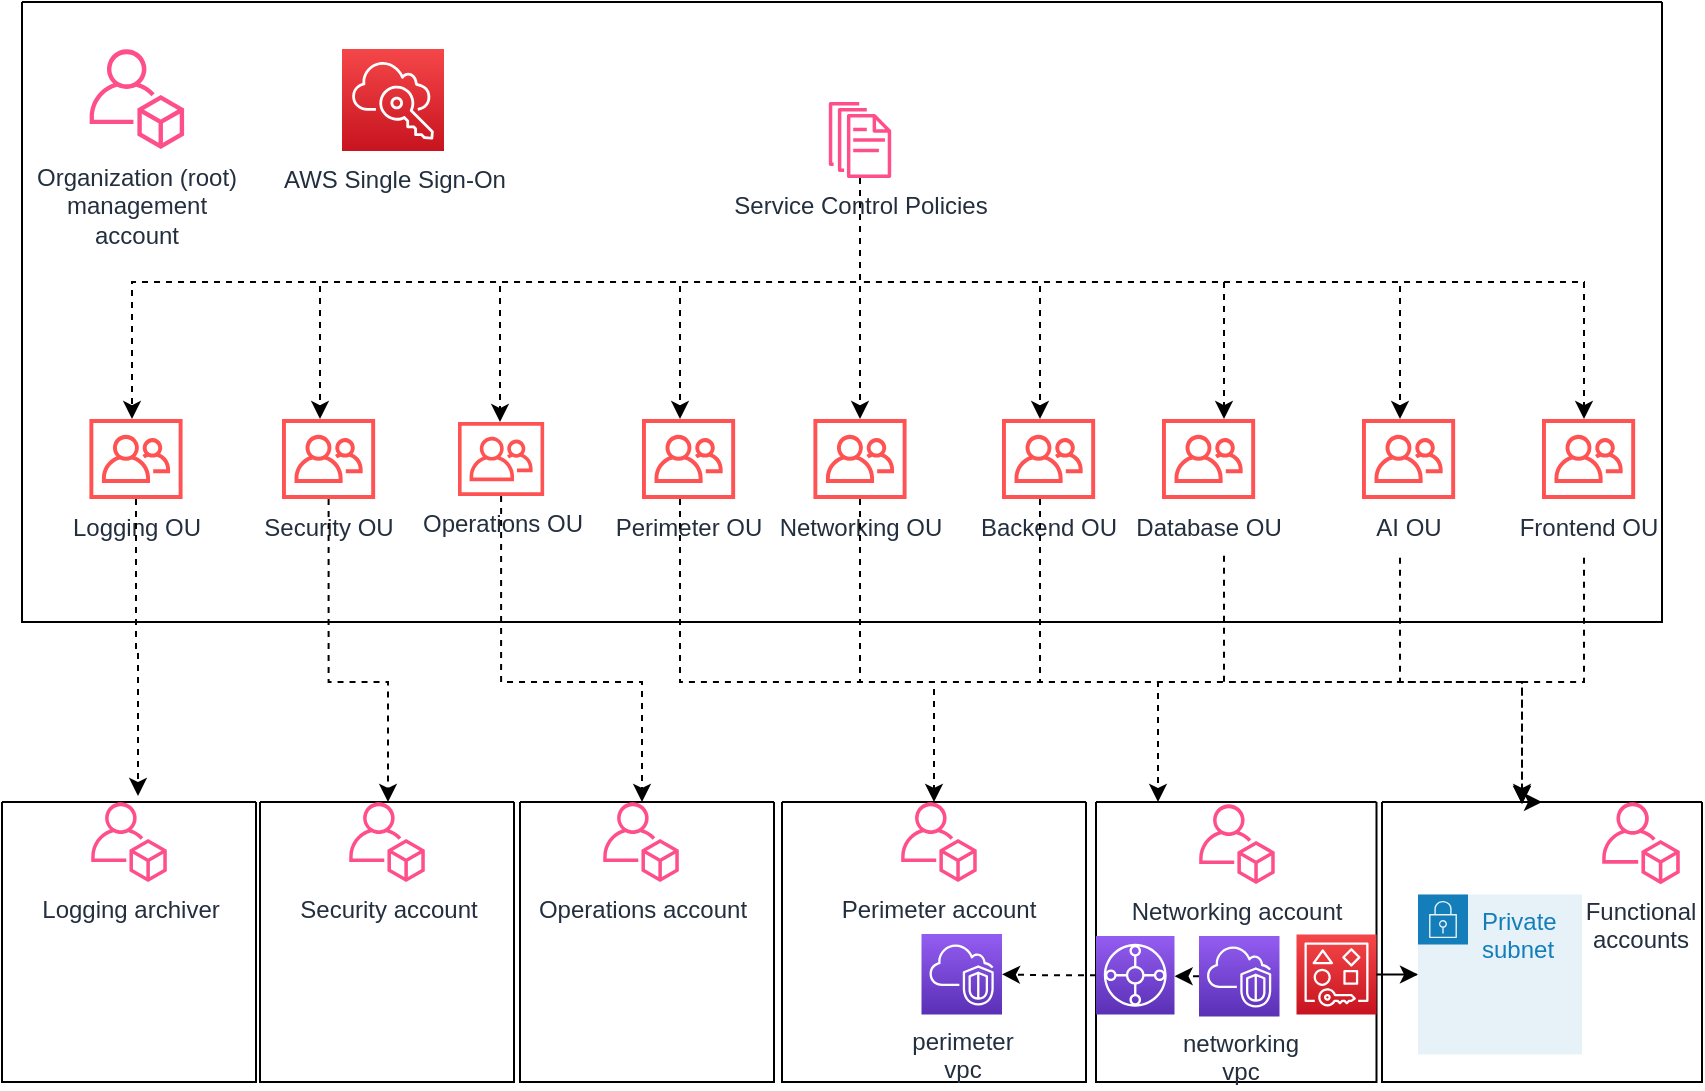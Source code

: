 <mxfile version="15.6.8" type="device"><diagram id="RuzPeLcrMqmiC3Aa-SJ0" name="Page-1"><mxGraphModel dx="1426" dy="751" grid="1" gridSize="10" guides="1" tooltips="1" connect="1" arrows="1" fold="1" page="1" pageScale="1" pageWidth="850" pageHeight="1100" math="0" shadow="0"><root><mxCell id="0"/><mxCell id="1" parent="0"/><mxCell id="csrMZ0opu0RkEJ2Ew3az-4" value="" style="swimlane;startSize=0;" parent="1" vertex="1"><mxGeometry x="10" y="60" width="820" height="310" as="geometry"/></mxCell><mxCell id="csrMZ0opu0RkEJ2Ew3az-5" value="&lt;div&gt;Organization (root)&lt;br&gt;&lt;/div&gt;&lt;div&gt; management &lt;br&gt;&lt;/div&gt;&lt;div&gt;account&lt;/div&gt;" style="sketch=0;outlineConnect=0;fontColor=#232F3E;gradientColor=none;fillColor=#FF4F8B;strokeColor=none;dashed=0;verticalLabelPosition=bottom;verticalAlign=top;align=center;html=1;fontSize=12;fontStyle=0;aspect=fixed;pointerEvents=1;shape=mxgraph.aws4.organizations_account;" parent="csrMZ0opu0RkEJ2Ew3az-4" vertex="1"><mxGeometry x="33.71" y="23.5" width="47.44" height="50" as="geometry"/></mxCell><mxCell id="csrMZ0opu0RkEJ2Ew3az-6" value="AWS Single Sign-On" style="sketch=0;points=[[0,0,0],[0.25,0,0],[0.5,0,0],[0.75,0,0],[1,0,0],[0,1,0],[0.25,1,0],[0.5,1,0],[0.75,1,0],[1,1,0],[0,0.25,0],[0,0.5,0],[0,0.75,0],[1,0.25,0],[1,0.5,0],[1,0.75,0]];outlineConnect=0;fontColor=#232F3E;gradientColor=#F54749;gradientDirection=north;fillColor=#C7131F;strokeColor=#ffffff;dashed=0;verticalLabelPosition=bottom;verticalAlign=top;align=center;html=1;fontSize=12;fontStyle=0;aspect=fixed;shape=mxgraph.aws4.resourceIcon;resIcon=mxgraph.aws4.single_sign_on;" parent="csrMZ0opu0RkEJ2Ew3az-4" vertex="1"><mxGeometry x="160" y="23.5" width="51" height="51" as="geometry"/></mxCell><mxCell id="csrMZ0opu0RkEJ2Ew3az-7" value="Backend OU" style="sketch=0;outlineConnect=0;fontColor=#232F3E;gradientColor=none;fillColor=#FF5252;strokeColor=none;dashed=0;verticalLabelPosition=bottom;verticalAlign=top;align=center;html=1;fontSize=12;fontStyle=0;aspect=fixed;pointerEvents=1;shape=mxgraph.aws4.organizations_organizational_unit;" parent="csrMZ0opu0RkEJ2Ew3az-4" vertex="1"><mxGeometry x="490" y="208.5" width="46.57" height="40" as="geometry"/></mxCell><mxCell id="csrMZ0opu0RkEJ2Ew3az-8" value="Operations OU" style="sketch=0;outlineConnect=0;fontColor=#232F3E;gradientColor=none;fillColor=#FF5252;strokeColor=none;dashed=0;verticalLabelPosition=bottom;verticalAlign=top;align=center;html=1;fontSize=12;fontStyle=0;aspect=fixed;pointerEvents=1;shape=mxgraph.aws4.organizations_organizational_unit;" parent="csrMZ0opu0RkEJ2Ew3az-4" vertex="1"><mxGeometry x="218" y="210" width="43.07" height="37" as="geometry"/></mxCell><mxCell id="csrMZ0opu0RkEJ2Ew3az-9" value="Database OU" style="sketch=0;outlineConnect=0;fontColor=#232F3E;gradientColor=none;fillColor=#FF5252;strokeColor=none;dashed=0;verticalLabelPosition=bottom;verticalAlign=top;align=center;html=1;fontSize=12;fontStyle=0;aspect=fixed;pointerEvents=1;shape=mxgraph.aws4.organizations_organizational_unit;" parent="csrMZ0opu0RkEJ2Ew3az-4" vertex="1"><mxGeometry x="570" y="208.5" width="46.57" height="40" as="geometry"/></mxCell><mxCell id="csrMZ0opu0RkEJ2Ew3az-12" value="Security OU" style="sketch=0;outlineConnect=0;fontColor=#232F3E;gradientColor=none;fillColor=#FF5252;strokeColor=none;dashed=0;verticalLabelPosition=bottom;verticalAlign=top;align=center;html=1;fontSize=12;fontStyle=0;aspect=fixed;pointerEvents=1;shape=mxgraph.aws4.organizations_organizational_unit;" parent="csrMZ0opu0RkEJ2Ew3az-4" vertex="1"><mxGeometry x="130" y="208.5" width="46.57" height="40" as="geometry"/></mxCell><mxCell id="csrMZ0opu0RkEJ2Ew3az-11" value="Perimeter OU" style="sketch=0;outlineConnect=0;fontColor=#232F3E;gradientColor=none;fillColor=#FF5252;strokeColor=none;dashed=0;verticalLabelPosition=bottom;verticalAlign=top;align=center;html=1;fontSize=12;fontStyle=0;aspect=fixed;pointerEvents=1;shape=mxgraph.aws4.organizations_organizational_unit;" parent="csrMZ0opu0RkEJ2Ew3az-4" vertex="1"><mxGeometry x="310" y="208.5" width="46.57" height="40" as="geometry"/></mxCell><mxCell id="csrMZ0opu0RkEJ2Ew3az-13" value="Frontend OU" style="sketch=0;outlineConnect=0;fontColor=#232F3E;gradientColor=none;fillColor=#FF5252;strokeColor=none;dashed=0;verticalLabelPosition=bottom;verticalAlign=top;align=center;html=1;fontSize=12;fontStyle=0;aspect=fixed;pointerEvents=1;shape=mxgraph.aws4.organizations_organizational_unit;" parent="csrMZ0opu0RkEJ2Ew3az-4" vertex="1"><mxGeometry x="760" y="208.5" width="46.57" height="40" as="geometry"/></mxCell><mxCell id="csrMZ0opu0RkEJ2Ew3az-10" value="Networking OU" style="sketch=0;outlineConnect=0;fontColor=#232F3E;gradientColor=none;fillColor=#FF5252;strokeColor=none;dashed=0;verticalLabelPosition=bottom;verticalAlign=top;align=center;html=1;fontSize=12;fontStyle=0;aspect=fixed;pointerEvents=1;shape=mxgraph.aws4.organizations_organizational_unit;" parent="csrMZ0opu0RkEJ2Ew3az-4" vertex="1"><mxGeometry x="395.71" y="208.5" width="46.57" height="40" as="geometry"/></mxCell><mxCell id="csrMZ0opu0RkEJ2Ew3az-15" value="AI OU" style="sketch=0;outlineConnect=0;fontColor=#232F3E;gradientColor=none;fillColor=#FF5252;strokeColor=none;dashed=0;verticalLabelPosition=bottom;verticalAlign=top;align=center;html=1;fontSize=12;fontStyle=0;aspect=fixed;pointerEvents=1;shape=mxgraph.aws4.organizations_organizational_unit;" parent="csrMZ0opu0RkEJ2Ew3az-4" vertex="1"><mxGeometry x="670" y="208.5" width="46.57" height="40" as="geometry"/></mxCell><mxCell id="csrMZ0opu0RkEJ2Ew3az-14" value="Logging OU" style="sketch=0;outlineConnect=0;fontColor=#232F3E;gradientColor=none;fillColor=#FF5252;strokeColor=none;dashed=0;verticalLabelPosition=bottom;verticalAlign=top;align=center;html=1;fontSize=12;fontStyle=0;aspect=fixed;pointerEvents=1;shape=mxgraph.aws4.organizations_organizational_unit;" parent="csrMZ0opu0RkEJ2Ew3az-4" vertex="1"><mxGeometry x="33.71" y="208.5" width="46.57" height="40" as="geometry"/></mxCell><mxCell id="csrMZ0opu0RkEJ2Ew3az-21" value="" style="edgeStyle=orthogonalEdgeStyle;rounded=0;orthogonalLoop=1;jettySize=auto;html=1;dashed=1;strokeColor=default;labelBackgroundColor=default;fontColor=default;" parent="csrMZ0opu0RkEJ2Ew3az-4" source="csrMZ0opu0RkEJ2Ew3az-16" target="csrMZ0opu0RkEJ2Ew3az-10" edge="1"><mxGeometry relative="1" as="geometry"/></mxCell><mxCell id="csrMZ0opu0RkEJ2Ew3az-22" style="edgeStyle=orthogonalEdgeStyle;rounded=0;orthogonalLoop=1;jettySize=auto;html=1;dashed=1;strokeColor=default;labelBackgroundColor=default;fontColor=default;" parent="csrMZ0opu0RkEJ2Ew3az-4" source="csrMZ0opu0RkEJ2Ew3az-16" target="csrMZ0opu0RkEJ2Ew3az-11" edge="1"><mxGeometry relative="1" as="geometry"><Array as="points"><mxPoint x="419" y="140"/><mxPoint x="329" y="140"/></Array></mxGeometry></mxCell><mxCell id="csrMZ0opu0RkEJ2Ew3az-23" style="edgeStyle=orthogonalEdgeStyle;rounded=0;orthogonalLoop=1;jettySize=auto;html=1;dashed=1;strokeColor=default;labelBackgroundColor=default;fontColor=default;" parent="csrMZ0opu0RkEJ2Ew3az-4" source="csrMZ0opu0RkEJ2Ew3az-16" target="csrMZ0opu0RkEJ2Ew3az-7" edge="1"><mxGeometry relative="1" as="geometry"><Array as="points"><mxPoint x="419" y="140"/><mxPoint x="509" y="140"/></Array></mxGeometry></mxCell><mxCell id="csrMZ0opu0RkEJ2Ew3az-24" style="edgeStyle=orthogonalEdgeStyle;rounded=0;orthogonalLoop=1;jettySize=auto;html=1;dashed=1;strokeColor=default;labelBackgroundColor=default;fontColor=default;" parent="csrMZ0opu0RkEJ2Ew3az-4" source="csrMZ0opu0RkEJ2Ew3az-16" target="csrMZ0opu0RkEJ2Ew3az-8" edge="1"><mxGeometry relative="1" as="geometry"><Array as="points"><mxPoint x="419" y="140"/><mxPoint x="239" y="140"/></Array></mxGeometry></mxCell><mxCell id="csrMZ0opu0RkEJ2Ew3az-25" style="edgeStyle=orthogonalEdgeStyle;rounded=0;orthogonalLoop=1;jettySize=auto;html=1;dashed=1;strokeColor=default;labelBackgroundColor=default;fontColor=default;" parent="csrMZ0opu0RkEJ2Ew3az-4" source="csrMZ0opu0RkEJ2Ew3az-16" target="csrMZ0opu0RkEJ2Ew3az-9" edge="1"><mxGeometry relative="1" as="geometry"><Array as="points"><mxPoint x="419" y="140"/><mxPoint x="601" y="140"/></Array></mxGeometry></mxCell><mxCell id="csrMZ0opu0RkEJ2Ew3az-26" style="edgeStyle=orthogonalEdgeStyle;rounded=0;orthogonalLoop=1;jettySize=auto;html=1;dashed=1;strokeColor=default;labelBackgroundColor=default;fontColor=default;" parent="csrMZ0opu0RkEJ2Ew3az-4" source="csrMZ0opu0RkEJ2Ew3az-16" target="csrMZ0opu0RkEJ2Ew3az-12" edge="1"><mxGeometry relative="1" as="geometry"><Array as="points"><mxPoint x="419" y="140"/><mxPoint x="149" y="140"/></Array></mxGeometry></mxCell><mxCell id="csrMZ0opu0RkEJ2Ew3az-27" style="edgeStyle=orthogonalEdgeStyle;rounded=0;orthogonalLoop=1;jettySize=auto;html=1;dashed=1;strokeColor=default;labelBackgroundColor=default;fontColor=default;" parent="csrMZ0opu0RkEJ2Ew3az-4" source="csrMZ0opu0RkEJ2Ew3az-16" target="csrMZ0opu0RkEJ2Ew3az-15" edge="1"><mxGeometry relative="1" as="geometry"><Array as="points"><mxPoint x="419" y="140"/><mxPoint x="689" y="140"/></Array></mxGeometry></mxCell><mxCell id="csrMZ0opu0RkEJ2Ew3az-28" style="edgeStyle=orthogonalEdgeStyle;rounded=0;orthogonalLoop=1;jettySize=auto;html=1;dashed=1;strokeColor=default;labelBackgroundColor=default;fontColor=default;" parent="csrMZ0opu0RkEJ2Ew3az-4" source="csrMZ0opu0RkEJ2Ew3az-16" target="csrMZ0opu0RkEJ2Ew3az-13" edge="1"><mxGeometry relative="1" as="geometry"><Array as="points"><mxPoint x="419" y="140"/><mxPoint x="781" y="140"/></Array></mxGeometry></mxCell><mxCell id="csrMZ0opu0RkEJ2Ew3az-29" style="edgeStyle=orthogonalEdgeStyle;rounded=0;orthogonalLoop=1;jettySize=auto;html=1;dashed=1;strokeColor=default;labelBackgroundColor=default;fontColor=default;" parent="csrMZ0opu0RkEJ2Ew3az-4" source="csrMZ0opu0RkEJ2Ew3az-16" target="csrMZ0opu0RkEJ2Ew3az-14" edge="1"><mxGeometry relative="1" as="geometry"><Array as="points"><mxPoint x="419" y="140"/><mxPoint x="55" y="140"/></Array></mxGeometry></mxCell><mxCell id="csrMZ0opu0RkEJ2Ew3az-16" value="Service Control Policies" style="sketch=0;outlineConnect=0;fontColor=#232F3E;gradientColor=none;fillColor=#FF4F8B;strokeColor=none;dashed=0;verticalLabelPosition=bottom;verticalAlign=top;align=center;html=1;fontSize=12;fontStyle=0;aspect=fixed;pointerEvents=1;shape=mxgraph.aws4.documents;" parent="csrMZ0opu0RkEJ2Ew3az-4" vertex="1"><mxGeometry x="403.41" y="50" width="31.18" height="38" as="geometry"/></mxCell><mxCell id="csrMZ0opu0RkEJ2Ew3az-31" value="" style="swimlane;startSize=0;fillColor=default;strokeColor=default;fontColor=default;" parent="1" vertex="1"><mxGeometry x="690" y="460" width="160" height="140" as="geometry"/></mxCell><mxCell id="csrMZ0opu0RkEJ2Ew3az-32" value="&lt;div&gt;Functional &lt;br&gt;&lt;/div&gt;&lt;div&gt;accounts&lt;/div&gt;" style="sketch=0;outlineConnect=0;fontColor=#232F3E;gradientColor=none;fillColor=#FF4F8B;strokeColor=none;dashed=0;verticalLabelPosition=bottom;verticalAlign=top;align=center;html=1;fontSize=12;fontStyle=0;aspect=fixed;pointerEvents=1;shape=mxgraph.aws4.organizations_account;" parent="csrMZ0opu0RkEJ2Ew3az-31" vertex="1"><mxGeometry x="110" y="-1.776e-15" width="38.98" height="41.08" as="geometry"/></mxCell><mxCell id="csrMZ0opu0RkEJ2Ew3az-34" value="Private subnet" style="points=[[0,0],[0.25,0],[0.5,0],[0.75,0],[1,0],[1,0.25],[1,0.5],[1,0.75],[1,1],[0.75,1],[0.5,1],[0.25,1],[0,1],[0,0.75],[0,0.5],[0,0.25]];outlineConnect=0;gradientColor=none;html=1;whiteSpace=wrap;fontSize=12;fontStyle=0;shape=mxgraph.aws4.group;grIcon=mxgraph.aws4.group_security_group;grStroke=0;strokeColor=#147EBA;fillColor=#E6F2F8;verticalAlign=top;align=left;spacingLeft=30;fontColor=#147EBA;dashed=0;" parent="csrMZ0opu0RkEJ2Ew3az-31" vertex="1"><mxGeometry x="18" y="46.25" width="82" height="80" as="geometry"/></mxCell><mxCell id="csrMZ0opu0RkEJ2Ew3az-41" value="" style="swimlane;startSize=0;fillColor=default;strokeColor=default;fontColor=default;" parent="1" vertex="1"><mxGeometry x="547" y="460" width="140.25" height="140" as="geometry"/></mxCell><mxCell id="csrMZ0opu0RkEJ2Ew3az-42" value="Networking account" style="sketch=0;outlineConnect=0;fontColor=#232F3E;gradientColor=none;fillColor=#FF4F8B;strokeColor=none;dashed=0;verticalLabelPosition=bottom;verticalAlign=top;align=center;html=1;fontSize=12;fontStyle=0;aspect=fixed;pointerEvents=1;shape=mxgraph.aws4.organizations_account;" parent="csrMZ0opu0RkEJ2Ew3az-41" vertex="1"><mxGeometry x="51.5" y="1" width="37.95" height="40" as="geometry"/></mxCell><mxCell id="csrMZ0opu0RkEJ2Ew3az-45" value="" style="sketch=0;points=[[0,0,0],[0.25,0,0],[0.5,0,0],[0.75,0,0],[1,0,0],[0,1,0],[0.25,1,0],[0.5,1,0],[0.75,1,0],[1,1,0],[0,0.25,0],[0,0.5,0],[0,0.75,0],[1,0.25,0],[1,0.5,0],[1,0.75,0]];outlineConnect=0;fontColor=#232F3E;gradientColor=#F54749;gradientDirection=north;fillColor=#C7131F;strokeColor=#ffffff;dashed=0;verticalLabelPosition=bottom;verticalAlign=top;align=center;html=1;fontSize=12;fontStyle=0;aspect=fixed;shape=mxgraph.aws4.resourceIcon;resIcon=mxgraph.aws4.resource_access_manager;" parent="csrMZ0opu0RkEJ2Ew3az-41" vertex="1"><mxGeometry x="100.25" y="66.25" width="40" height="40" as="geometry"/></mxCell><mxCell id="csrMZ0opu0RkEJ2Ew3az-49" value="" style="sketch=0;points=[[0,0,0],[0.25,0,0],[0.5,0,0],[0.75,0,0],[1,0,0],[0,1,0],[0.25,1,0],[0.5,1,0],[0.75,1,0],[1,1,0],[0,0.25,0],[0,0.5,0],[0,0.75,0],[1,0.25,0],[1,0.5,0],[1,0.75,0]];outlineConnect=0;fontColor=#232F3E;gradientColor=#945DF2;gradientDirection=north;fillColor=#5A30B5;strokeColor=#ffffff;dashed=0;verticalLabelPosition=bottom;verticalAlign=top;align=center;html=1;fontSize=12;fontStyle=0;aspect=fixed;shape=mxgraph.aws4.resourceIcon;resIcon=mxgraph.aws4.transit_gateway;" parent="csrMZ0opu0RkEJ2Ew3az-41" vertex="1"><mxGeometry y="67" width="39.25" height="39.25" as="geometry"/></mxCell><mxCell id="jrJG6qonKMio2zHjMUo9-5" style="edgeStyle=orthogonalEdgeStyle;rounded=0;orthogonalLoop=1;jettySize=auto;html=1;exitX=0;exitY=0.5;exitDx=0;exitDy=0;exitPerimeter=0;entryX=1;entryY=0.5;entryDx=0;entryDy=0;entryPerimeter=0;dashed=1;" edge="1" parent="csrMZ0opu0RkEJ2Ew3az-41" source="csrMZ0opu0RkEJ2Ew3az-48" target="csrMZ0opu0RkEJ2Ew3az-49"><mxGeometry relative="1" as="geometry"/></mxCell><mxCell id="csrMZ0opu0RkEJ2Ew3az-48" value="&lt;div&gt;networking&lt;/div&gt;&lt;div&gt;vpc&lt;br&gt;&lt;/div&gt;" style="sketch=0;points=[[0,0,0],[0.25,0,0],[0.5,0,0],[0.75,0,0],[1,0,0],[0,1,0],[0.25,1,0],[0.5,1,0],[0.75,1,0],[1,1,0],[0,0.25,0],[0,0.5,0],[0,0.75,0],[1,0.25,0],[1,0.5,0],[1,0.75,0]];outlineConnect=0;fontColor=#232F3E;gradientColor=#945DF2;gradientDirection=north;fillColor=#5A30B5;strokeColor=#ffffff;dashed=0;verticalLabelPosition=bottom;verticalAlign=top;align=center;html=1;fontSize=12;fontStyle=0;aspect=fixed;shape=mxgraph.aws4.resourceIcon;resIcon=mxgraph.aws4.vpc;" parent="csrMZ0opu0RkEJ2Ew3az-41" vertex="1"><mxGeometry x="51.5" y="67" width="40.25" height="40.25" as="geometry"/></mxCell><mxCell id="csrMZ0opu0RkEJ2Ew3az-51" value="" style="swimlane;startSize=0;fillColor=default;strokeColor=default;fontColor=default;" parent="1" vertex="1"><mxGeometry x="390" y="460" width="152" height="140" as="geometry"/></mxCell><mxCell id="csrMZ0opu0RkEJ2Ew3az-52" value="Perimeter account" style="sketch=0;outlineConnect=0;fontColor=#232F3E;gradientColor=none;fillColor=#FF4F8B;strokeColor=none;dashed=0;verticalLabelPosition=bottom;verticalAlign=top;align=center;html=1;fontSize=12;fontStyle=0;aspect=fixed;pointerEvents=1;shape=mxgraph.aws4.organizations_account;" parent="csrMZ0opu0RkEJ2Ew3az-51" vertex="1"><mxGeometry x="59.5" width="37.95" height="40" as="geometry"/></mxCell><mxCell id="jrJG6qonKMio2zHjMUo9-1" value="&lt;div&gt;perimeter&lt;/div&gt;&lt;div&gt;vpc&lt;/div&gt;" style="sketch=0;points=[[0,0,0],[0.25,0,0],[0.5,0,0],[0.75,0,0],[1,0,0],[0,1,0],[0.25,1,0],[0.5,1,0],[0.75,1,0],[1,1,0],[0,0.25,0],[0,0.5,0],[0,0.75,0],[1,0.25,0],[1,0.5,0],[1,0.75,0]];outlineConnect=0;fontColor=#232F3E;gradientColor=#945DF2;gradientDirection=north;fillColor=#5A30B5;strokeColor=#ffffff;dashed=0;verticalLabelPosition=bottom;verticalAlign=top;align=center;html=1;fontSize=12;fontStyle=0;aspect=fixed;shape=mxgraph.aws4.resourceIcon;resIcon=mxgraph.aws4.vpc;" vertex="1" parent="csrMZ0opu0RkEJ2Ew3az-51"><mxGeometry x="69.75" y="66" width="40.25" height="40.25" as="geometry"/></mxCell><mxCell id="csrMZ0opu0RkEJ2Ew3az-66" style="edgeStyle=orthogonalEdgeStyle;rounded=0;orthogonalLoop=1;jettySize=auto;html=1;entryX=0.5;entryY=0;entryDx=0;entryDy=0;dashed=1;strokeColor=default;labelBackgroundColor=default;fontColor=default;" parent="1" edge="1"><mxGeometry relative="1" as="geometry"><Array as="points"><mxPoint x="791" y="400"/><mxPoint x="760" y="400"/></Array><mxPoint x="791" y="337.937" as="sourcePoint"/><mxPoint x="760" y="461" as="targetPoint"/></mxGeometry></mxCell><mxCell id="csrMZ0opu0RkEJ2Ew3az-67" style="edgeStyle=orthogonalEdgeStyle;rounded=0;orthogonalLoop=1;jettySize=auto;html=1;entryX=0.5;entryY=0;entryDx=0;entryDy=0;dashed=1;strokeColor=default;labelBackgroundColor=default;fontColor=default;" parent="1" source="csrMZ0opu0RkEJ2Ew3az-7" target="csrMZ0opu0RkEJ2Ew3az-31" edge="1"><mxGeometry relative="1" as="geometry"><Array as="points"><mxPoint x="519" y="400"/><mxPoint x="760" y="400"/></Array></mxGeometry></mxCell><mxCell id="csrMZ0opu0RkEJ2Ew3az-69" style="edgeStyle=orthogonalEdgeStyle;rounded=0;orthogonalLoop=1;jettySize=auto;html=1;dashed=1;strokeColor=default;labelBackgroundColor=default;fontColor=default;" parent="1" edge="1"><mxGeometry relative="1" as="geometry"><Array as="points"><mxPoint x="699" y="400"/><mxPoint x="760" y="400"/></Array><mxPoint x="699" y="337.937" as="sourcePoint"/><mxPoint x="760" y="461" as="targetPoint"/></mxGeometry></mxCell><mxCell id="csrMZ0opu0RkEJ2Ew3az-70" style="edgeStyle=orthogonalEdgeStyle;rounded=0;orthogonalLoop=1;jettySize=auto;html=1;entryX=0.5;entryY=0;entryDx=0;entryDy=0;dashed=1;strokeColor=default;labelBackgroundColor=default;fontColor=default;" parent="1" edge="1"><mxGeometry relative="1" as="geometry"><Array as="points"><mxPoint x="611" y="400"/><mxPoint x="760" y="400"/></Array><mxPoint x="611" y="336.937" as="sourcePoint"/><mxPoint x="760" y="460" as="targetPoint"/></mxGeometry></mxCell><mxCell id="csrMZ0opu0RkEJ2Ew3az-77" style="edgeStyle=orthogonalEdgeStyle;rounded=0;orthogonalLoop=1;jettySize=auto;html=1;dashed=1;strokeColor=default;labelBackgroundColor=default;fontColor=default;" parent="1" source="csrMZ0opu0RkEJ2Ew3az-10" target="csrMZ0opu0RkEJ2Ew3az-41" edge="1"><mxGeometry relative="1" as="geometry"><Array as="points"><mxPoint x="429" y="400"/><mxPoint x="578" y="400"/></Array></mxGeometry></mxCell><mxCell id="csrMZ0opu0RkEJ2Ew3az-78" style="edgeStyle=orthogonalEdgeStyle;rounded=0;orthogonalLoop=1;jettySize=auto;html=1;dashed=1;strokeColor=default;labelBackgroundColor=default;fontColor=default;" parent="1" source="csrMZ0opu0RkEJ2Ew3az-11" target="csrMZ0opu0RkEJ2Ew3az-51" edge="1"><mxGeometry relative="1" as="geometry"><Array as="points"><mxPoint x="339" y="400"/><mxPoint x="466" y="400"/></Array></mxGeometry></mxCell><mxCell id="EAB2n0BtKyTTTvwoO5bN-1" value="" style="swimlane;startSize=0;fillColor=default;strokeColor=default;fontColor=default;" parent="1" vertex="1"><mxGeometry x="259" y="460" width="127" height="140" as="geometry"/></mxCell><mxCell id="EAB2n0BtKyTTTvwoO5bN-2" value="Operations account" style="sketch=0;outlineConnect=0;fontColor=#232F3E;gradientColor=none;fillColor=#FF4F8B;strokeColor=none;dashed=0;verticalLabelPosition=bottom;verticalAlign=top;align=center;html=1;fontSize=12;fontStyle=0;aspect=fixed;pointerEvents=1;shape=mxgraph.aws4.organizations_account;" parent="EAB2n0BtKyTTTvwoO5bN-1" vertex="1"><mxGeometry x="41.53" width="37.95" height="40" as="geometry"/></mxCell><mxCell id="EAB2n0BtKyTTTvwoO5bN-12" value="" style="swimlane;startSize=0;fillColor=default;strokeColor=default;fontColor=default;" parent="1" vertex="1"><mxGeometry x="129" y="460" width="127" height="140" as="geometry"/></mxCell><mxCell id="EAB2n0BtKyTTTvwoO5bN-13" value="Security account" style="sketch=0;outlineConnect=0;fontColor=#232F3E;gradientColor=none;fillColor=#FF4F8B;strokeColor=none;dashed=0;verticalLabelPosition=bottom;verticalAlign=top;align=center;html=1;fontSize=12;fontStyle=0;aspect=fixed;pointerEvents=1;shape=mxgraph.aws4.organizations_account;" parent="EAB2n0BtKyTTTvwoO5bN-12" vertex="1"><mxGeometry x="44.53" width="37.95" height="40" as="geometry"/></mxCell><mxCell id="EAB2n0BtKyTTTvwoO5bN-17" style="edgeStyle=orthogonalEdgeStyle;rounded=0;orthogonalLoop=1;jettySize=auto;html=1;dashed=1;labelBackgroundColor=default;fontColor=default;strokeColor=default;" parent="1" source="csrMZ0opu0RkEJ2Ew3az-8" target="EAB2n0BtKyTTTvwoO5bN-2" edge="1"><mxGeometry relative="1" as="geometry"><Array as="points"><mxPoint x="249" y="400"/><mxPoint x="320" y="400"/></Array></mxGeometry></mxCell><mxCell id="EAB2n0BtKyTTTvwoO5bN-24" value="" style="swimlane;startSize=0;fillColor=default;strokeColor=default;fontColor=default;" parent="1" vertex="1"><mxGeometry y="460" width="127" height="140" as="geometry"/></mxCell><mxCell id="EAB2n0BtKyTTTvwoO5bN-25" value="Logging archiver" style="sketch=0;outlineConnect=0;fontColor=#232F3E;gradientColor=none;fillColor=#FF4F8B;strokeColor=none;dashed=0;verticalLabelPosition=bottom;verticalAlign=top;align=center;html=1;fontSize=12;fontStyle=0;aspect=fixed;pointerEvents=1;shape=mxgraph.aws4.organizations_account;" parent="EAB2n0BtKyTTTvwoO5bN-24" vertex="1"><mxGeometry x="44.53" width="37.95" height="40" as="geometry"/></mxCell><mxCell id="EAB2n0BtKyTTTvwoO5bN-32" style="edgeStyle=orthogonalEdgeStyle;rounded=0;orthogonalLoop=1;jettySize=auto;html=1;entryX=0.619;entryY=-0.075;entryDx=0;entryDy=0;entryPerimeter=0;dashed=1;labelBackgroundColor=default;fontColor=default;strokeColor=default;" parent="1" source="csrMZ0opu0RkEJ2Ew3az-14" target="EAB2n0BtKyTTTvwoO5bN-25" edge="1"><mxGeometry relative="1" as="geometry"/></mxCell><mxCell id="EAB2n0BtKyTTTvwoO5bN-36" style="edgeStyle=orthogonalEdgeStyle;rounded=0;orthogonalLoop=1;jettySize=auto;html=1;dashed=1;labelBackgroundColor=default;fontColor=default;strokeColor=default;" parent="1" source="csrMZ0opu0RkEJ2Ew3az-12" target="EAB2n0BtKyTTTvwoO5bN-13" edge="1"><mxGeometry relative="1" as="geometry"><Array as="points"><mxPoint x="163" y="400"/><mxPoint x="193" y="400"/></Array></mxGeometry></mxCell><mxCell id="jrJG6qonKMio2zHjMUo9-3" value="" style="edgeStyle=orthogonalEdgeStyle;rounded=0;orthogonalLoop=1;jettySize=auto;html=1;dashed=1;" edge="1" parent="1" source="csrMZ0opu0RkEJ2Ew3az-49" target="jrJG6qonKMio2zHjMUo9-1"><mxGeometry relative="1" as="geometry"/></mxCell><mxCell id="jrJG6qonKMio2zHjMUo9-4" value="" style="edgeStyle=orthogonalEdgeStyle;rounded=0;orthogonalLoop=1;jettySize=auto;html=1;dashed=1;" edge="1" parent="1" source="csrMZ0opu0RkEJ2Ew3az-45" target="csrMZ0opu0RkEJ2Ew3az-34"><mxGeometry relative="1" as="geometry"/></mxCell></root></mxGraphModel></diagram></mxfile>